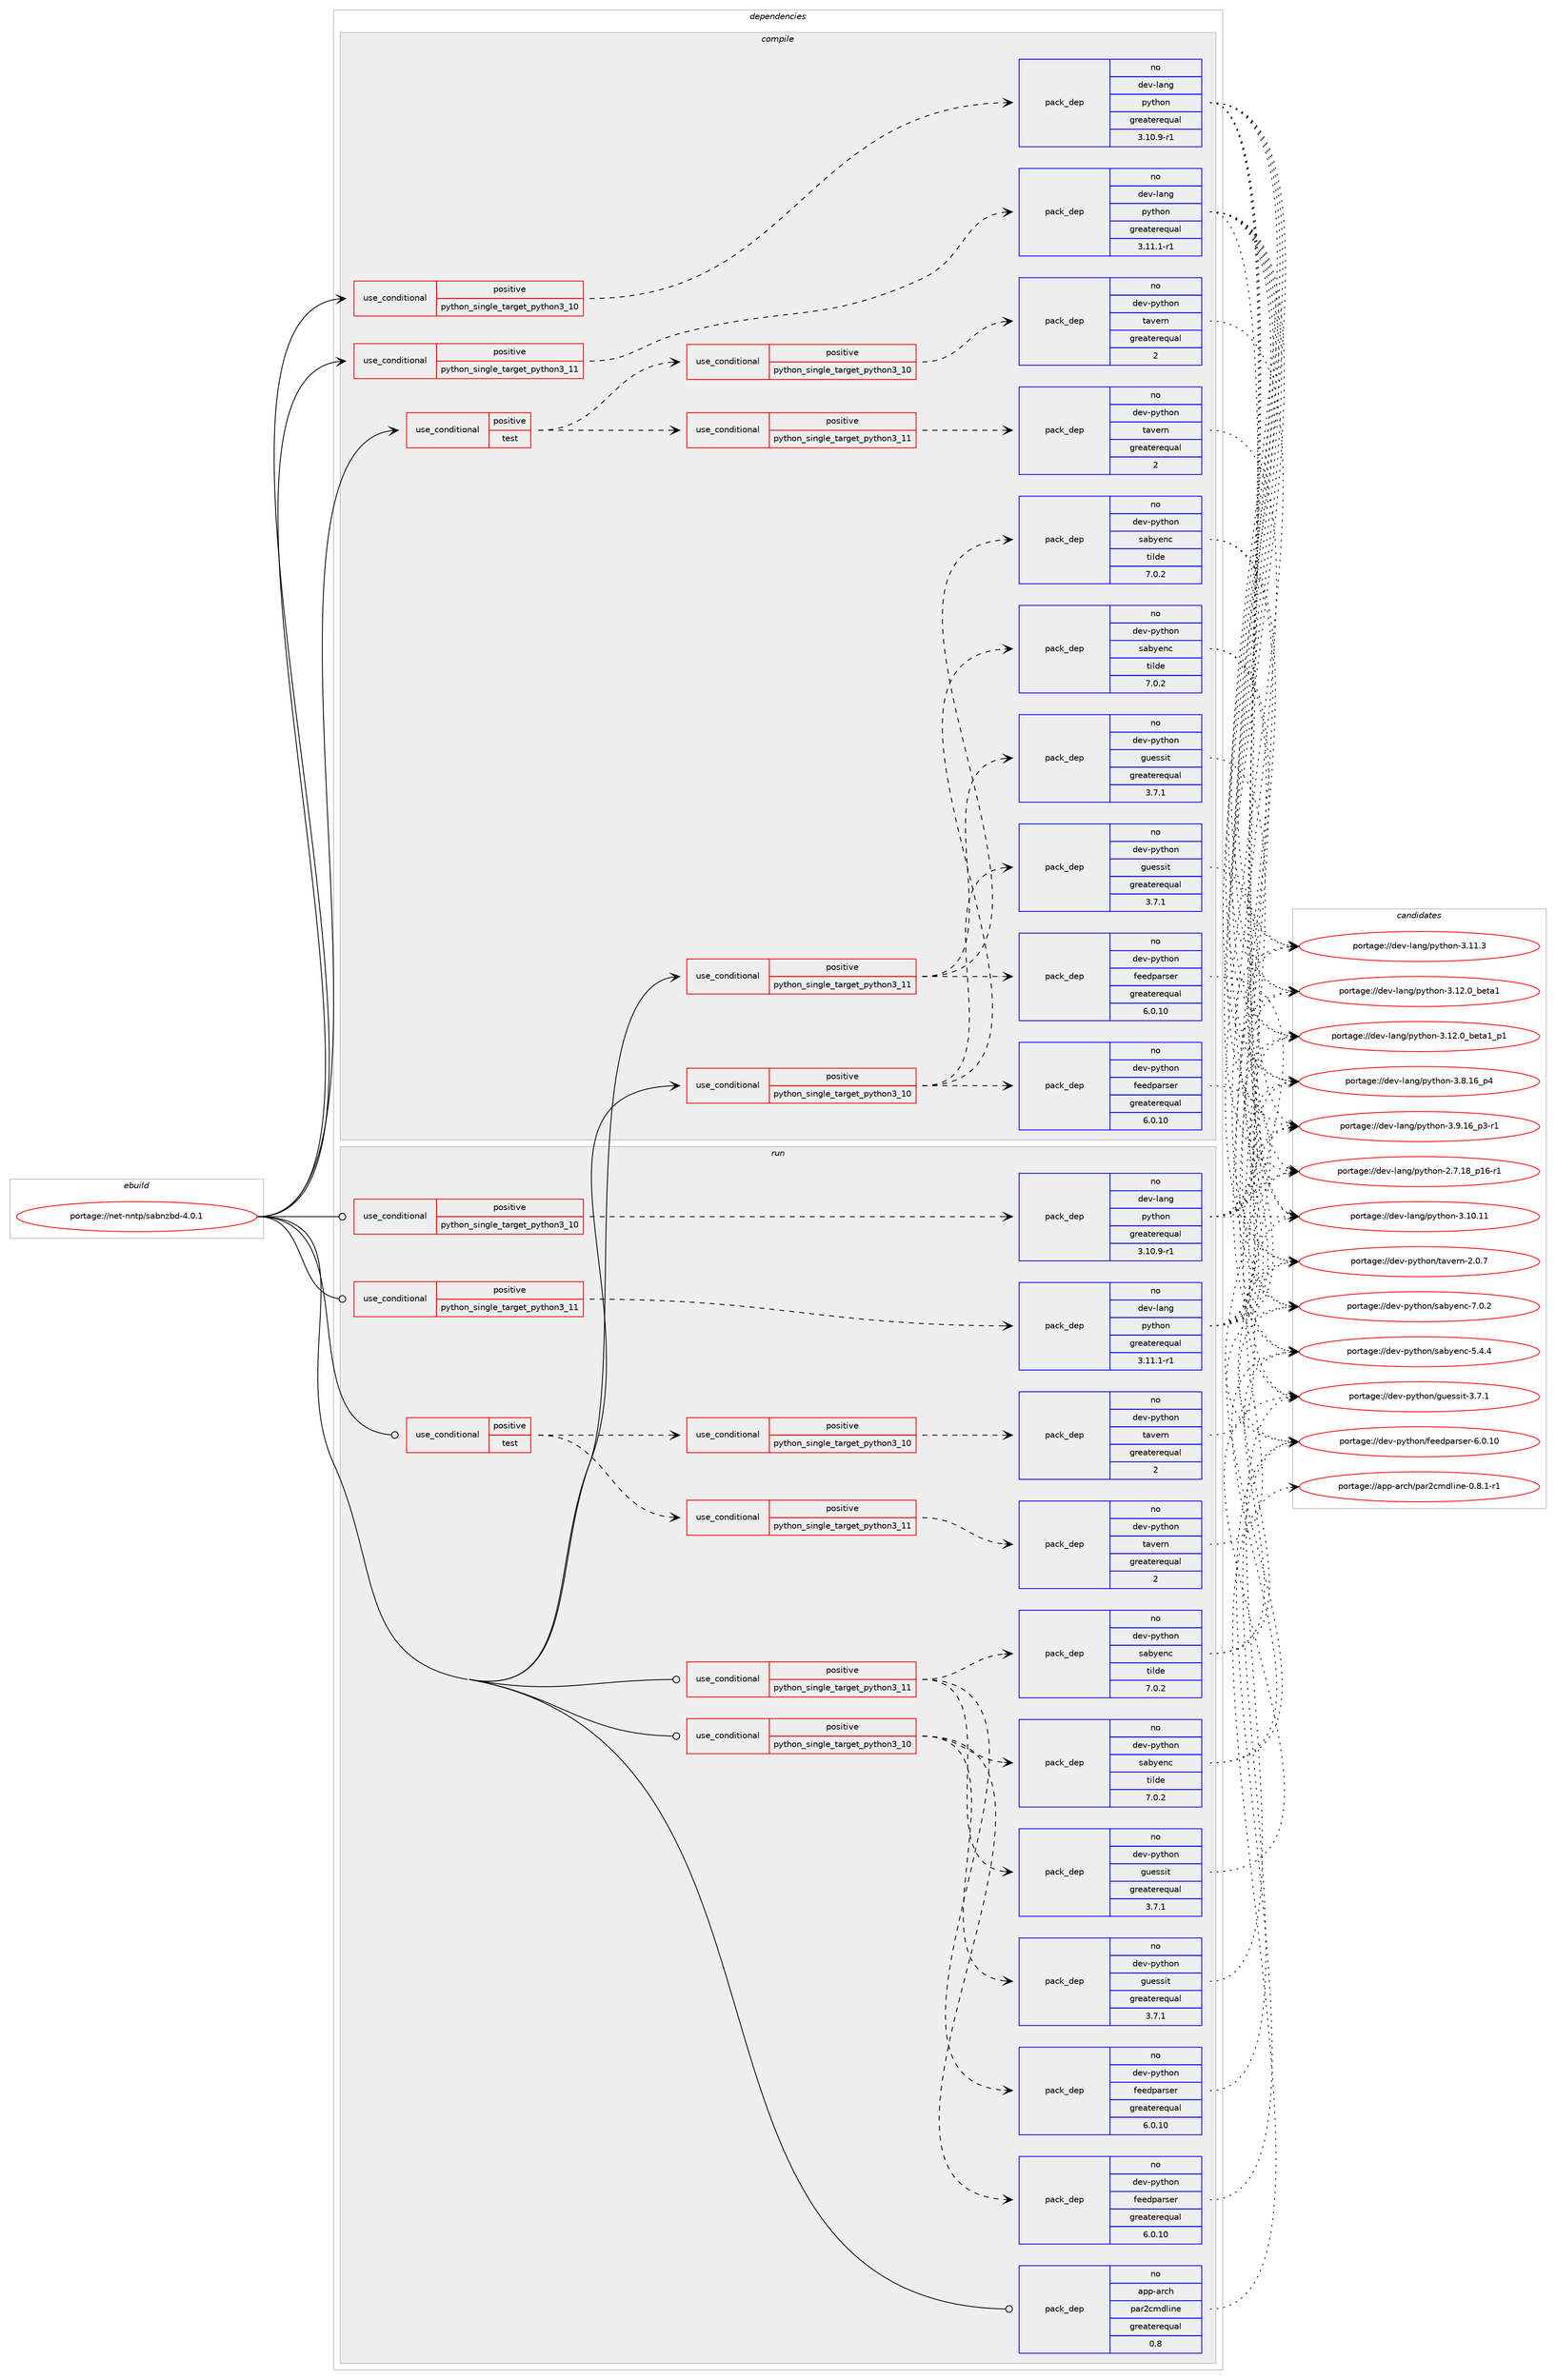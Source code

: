digraph prolog {

# *************
# Graph options
# *************

newrank=true;
concentrate=true;
compound=true;
graph [rankdir=LR,fontname=Helvetica,fontsize=10,ranksep=1.5];#, ranksep=2.5, nodesep=0.2];
edge  [arrowhead=vee];
node  [fontname=Helvetica,fontsize=10];

# **********
# The ebuild
# **********

subgraph cluster_leftcol {
color=gray;
rank=same;
label=<<i>ebuild</i>>;
id [label="portage://net-nntp/sabnzbd-4.0.1", color=red, width=4, href="../net-nntp/sabnzbd-4.0.1.svg"];
}

# ****************
# The dependencies
# ****************

subgraph cluster_midcol {
color=gray;
label=<<i>dependencies</i>>;
subgraph cluster_compile {
fillcolor="#eeeeee";
style=filled;
label=<<i>compile</i>>;
subgraph cond1719 {
dependency2319 [label=<<TABLE BORDER="0" CELLBORDER="1" CELLSPACING="0" CELLPADDING="4"><TR><TD ROWSPAN="3" CELLPADDING="10">use_conditional</TD></TR><TR><TD>positive</TD></TR><TR><TD>python_single_target_python3_10</TD></TR></TABLE>>, shape=none, color=red];
subgraph pack589 {
dependency2320 [label=<<TABLE BORDER="0" CELLBORDER="1" CELLSPACING="0" CELLPADDING="4" WIDTH="220"><TR><TD ROWSPAN="6" CELLPADDING="30">pack_dep</TD></TR><TR><TD WIDTH="110">no</TD></TR><TR><TD>dev-lang</TD></TR><TR><TD>python</TD></TR><TR><TD>greaterequal</TD></TR><TR><TD>3.10.9-r1</TD></TR></TABLE>>, shape=none, color=blue];
}
dependency2319:e -> dependency2320:w [weight=20,style="dashed",arrowhead="vee"];
}
id:e -> dependency2319:w [weight=20,style="solid",arrowhead="vee"];
subgraph cond1720 {
dependency2321 [label=<<TABLE BORDER="0" CELLBORDER="1" CELLSPACING="0" CELLPADDING="4"><TR><TD ROWSPAN="3" CELLPADDING="10">use_conditional</TD></TR><TR><TD>positive</TD></TR><TR><TD>python_single_target_python3_10</TD></TR></TABLE>>, shape=none, color=red];
# *** BEGIN UNKNOWN DEPENDENCY TYPE (TODO) ***
# dependency2321 -> package_dependency(portage://net-nntp/sabnzbd-4.0.1,install,no,dev-python,chardet,none,[,,],[],[use(enable(python_targets_python3_10),negative)])
# *** END UNKNOWN DEPENDENCY TYPE (TODO) ***

# *** BEGIN UNKNOWN DEPENDENCY TYPE (TODO) ***
# dependency2321 -> package_dependency(portage://net-nntp/sabnzbd-4.0.1,install,no,dev-python,cheetah3,none,[,,],[],[use(enable(python_targets_python3_10),negative)])
# *** END UNKNOWN DEPENDENCY TYPE (TODO) ***

# *** BEGIN UNKNOWN DEPENDENCY TYPE (TODO) ***
# dependency2321 -> package_dependency(portage://net-nntp/sabnzbd-4.0.1,install,no,dev-python,cherrypy,none,[,,],[],[use(enable(python_targets_python3_10),negative)])
# *** END UNKNOWN DEPENDENCY TYPE (TODO) ***

# *** BEGIN UNKNOWN DEPENDENCY TYPE (TODO) ***
# dependency2321 -> package_dependency(portage://net-nntp/sabnzbd-4.0.1,install,no,dev-python,configobj,none,[,,],[],[use(enable(python_targets_python3_10),negative)])
# *** END UNKNOWN DEPENDENCY TYPE (TODO) ***

# *** BEGIN UNKNOWN DEPENDENCY TYPE (TODO) ***
# dependency2321 -> package_dependency(portage://net-nntp/sabnzbd-4.0.1,install,no,dev-python,cryptography,none,[,,],[],[use(enable(python_targets_python3_10),negative)])
# *** END UNKNOWN DEPENDENCY TYPE (TODO) ***

subgraph pack590 {
dependency2322 [label=<<TABLE BORDER="0" CELLBORDER="1" CELLSPACING="0" CELLPADDING="4" WIDTH="220"><TR><TD ROWSPAN="6" CELLPADDING="30">pack_dep</TD></TR><TR><TD WIDTH="110">no</TD></TR><TR><TD>dev-python</TD></TR><TR><TD>feedparser</TD></TR><TR><TD>greaterequal</TD></TR><TR><TD>6.0.10</TD></TR></TABLE>>, shape=none, color=blue];
}
dependency2321:e -> dependency2322:w [weight=20,style="dashed",arrowhead="vee"];
subgraph pack591 {
dependency2323 [label=<<TABLE BORDER="0" CELLBORDER="1" CELLSPACING="0" CELLPADDING="4" WIDTH="220"><TR><TD ROWSPAN="6" CELLPADDING="30">pack_dep</TD></TR><TR><TD WIDTH="110">no</TD></TR><TR><TD>dev-python</TD></TR><TR><TD>guessit</TD></TR><TR><TD>greaterequal</TD></TR><TR><TD>3.7.1</TD></TR></TABLE>>, shape=none, color=blue];
}
dependency2321:e -> dependency2323:w [weight=20,style="dashed",arrowhead="vee"];
# *** BEGIN UNKNOWN DEPENDENCY TYPE (TODO) ***
# dependency2321 -> package_dependency(portage://net-nntp/sabnzbd-4.0.1,install,no,dev-python,notify2,none,[,,],[],[use(enable(python_targets_python3_10),negative)])
# *** END UNKNOWN DEPENDENCY TYPE (TODO) ***

# *** BEGIN UNKNOWN DEPENDENCY TYPE (TODO) ***
# dependency2321 -> package_dependency(portage://net-nntp/sabnzbd-4.0.1,install,no,dev-python,portend,none,[,,],[],[use(enable(python_targets_python3_10),negative)])
# *** END UNKNOWN DEPENDENCY TYPE (TODO) ***

# *** BEGIN UNKNOWN DEPENDENCY TYPE (TODO) ***
# dependency2321 -> package_dependency(portage://net-nntp/sabnzbd-4.0.1,install,no,dev-python,puremagic,none,[,,],[],[use(enable(python_targets_python3_10),negative)])
# *** END UNKNOWN DEPENDENCY TYPE (TODO) ***

subgraph pack592 {
dependency2324 [label=<<TABLE BORDER="0" CELLBORDER="1" CELLSPACING="0" CELLPADDING="4" WIDTH="220"><TR><TD ROWSPAN="6" CELLPADDING="30">pack_dep</TD></TR><TR><TD WIDTH="110">no</TD></TR><TR><TD>dev-python</TD></TR><TR><TD>sabyenc</TD></TR><TR><TD>tilde</TD></TR><TR><TD>7.0.2</TD></TR></TABLE>>, shape=none, color=blue];
}
dependency2321:e -> dependency2324:w [weight=20,style="dashed",arrowhead="vee"];
}
id:e -> dependency2321:w [weight=20,style="solid",arrowhead="vee"];
subgraph cond1721 {
dependency2325 [label=<<TABLE BORDER="0" CELLBORDER="1" CELLSPACING="0" CELLPADDING="4"><TR><TD ROWSPAN="3" CELLPADDING="10">use_conditional</TD></TR><TR><TD>positive</TD></TR><TR><TD>python_single_target_python3_11</TD></TR></TABLE>>, shape=none, color=red];
subgraph pack593 {
dependency2326 [label=<<TABLE BORDER="0" CELLBORDER="1" CELLSPACING="0" CELLPADDING="4" WIDTH="220"><TR><TD ROWSPAN="6" CELLPADDING="30">pack_dep</TD></TR><TR><TD WIDTH="110">no</TD></TR><TR><TD>dev-lang</TD></TR><TR><TD>python</TD></TR><TR><TD>greaterequal</TD></TR><TR><TD>3.11.1-r1</TD></TR></TABLE>>, shape=none, color=blue];
}
dependency2325:e -> dependency2326:w [weight=20,style="dashed",arrowhead="vee"];
}
id:e -> dependency2325:w [weight=20,style="solid",arrowhead="vee"];
subgraph cond1722 {
dependency2327 [label=<<TABLE BORDER="0" CELLBORDER="1" CELLSPACING="0" CELLPADDING="4"><TR><TD ROWSPAN="3" CELLPADDING="10">use_conditional</TD></TR><TR><TD>positive</TD></TR><TR><TD>python_single_target_python3_11</TD></TR></TABLE>>, shape=none, color=red];
# *** BEGIN UNKNOWN DEPENDENCY TYPE (TODO) ***
# dependency2327 -> package_dependency(portage://net-nntp/sabnzbd-4.0.1,install,no,dev-python,chardet,none,[,,],[],[use(enable(python_targets_python3_11),negative)])
# *** END UNKNOWN DEPENDENCY TYPE (TODO) ***

# *** BEGIN UNKNOWN DEPENDENCY TYPE (TODO) ***
# dependency2327 -> package_dependency(portage://net-nntp/sabnzbd-4.0.1,install,no,dev-python,cheetah3,none,[,,],[],[use(enable(python_targets_python3_11),negative)])
# *** END UNKNOWN DEPENDENCY TYPE (TODO) ***

# *** BEGIN UNKNOWN DEPENDENCY TYPE (TODO) ***
# dependency2327 -> package_dependency(portage://net-nntp/sabnzbd-4.0.1,install,no,dev-python,cherrypy,none,[,,],[],[use(enable(python_targets_python3_11),negative)])
# *** END UNKNOWN DEPENDENCY TYPE (TODO) ***

# *** BEGIN UNKNOWN DEPENDENCY TYPE (TODO) ***
# dependency2327 -> package_dependency(portage://net-nntp/sabnzbd-4.0.1,install,no,dev-python,configobj,none,[,,],[],[use(enable(python_targets_python3_11),negative)])
# *** END UNKNOWN DEPENDENCY TYPE (TODO) ***

# *** BEGIN UNKNOWN DEPENDENCY TYPE (TODO) ***
# dependency2327 -> package_dependency(portage://net-nntp/sabnzbd-4.0.1,install,no,dev-python,cryptography,none,[,,],[],[use(enable(python_targets_python3_11),negative)])
# *** END UNKNOWN DEPENDENCY TYPE (TODO) ***

subgraph pack594 {
dependency2328 [label=<<TABLE BORDER="0" CELLBORDER="1" CELLSPACING="0" CELLPADDING="4" WIDTH="220"><TR><TD ROWSPAN="6" CELLPADDING="30">pack_dep</TD></TR><TR><TD WIDTH="110">no</TD></TR><TR><TD>dev-python</TD></TR><TR><TD>feedparser</TD></TR><TR><TD>greaterequal</TD></TR><TR><TD>6.0.10</TD></TR></TABLE>>, shape=none, color=blue];
}
dependency2327:e -> dependency2328:w [weight=20,style="dashed",arrowhead="vee"];
subgraph pack595 {
dependency2329 [label=<<TABLE BORDER="0" CELLBORDER="1" CELLSPACING="0" CELLPADDING="4" WIDTH="220"><TR><TD ROWSPAN="6" CELLPADDING="30">pack_dep</TD></TR><TR><TD WIDTH="110">no</TD></TR><TR><TD>dev-python</TD></TR><TR><TD>guessit</TD></TR><TR><TD>greaterequal</TD></TR><TR><TD>3.7.1</TD></TR></TABLE>>, shape=none, color=blue];
}
dependency2327:e -> dependency2329:w [weight=20,style="dashed",arrowhead="vee"];
# *** BEGIN UNKNOWN DEPENDENCY TYPE (TODO) ***
# dependency2327 -> package_dependency(portage://net-nntp/sabnzbd-4.0.1,install,no,dev-python,notify2,none,[,,],[],[use(enable(python_targets_python3_11),negative)])
# *** END UNKNOWN DEPENDENCY TYPE (TODO) ***

# *** BEGIN UNKNOWN DEPENDENCY TYPE (TODO) ***
# dependency2327 -> package_dependency(portage://net-nntp/sabnzbd-4.0.1,install,no,dev-python,portend,none,[,,],[],[use(enable(python_targets_python3_11),negative)])
# *** END UNKNOWN DEPENDENCY TYPE (TODO) ***

# *** BEGIN UNKNOWN DEPENDENCY TYPE (TODO) ***
# dependency2327 -> package_dependency(portage://net-nntp/sabnzbd-4.0.1,install,no,dev-python,puremagic,none,[,,],[],[use(enable(python_targets_python3_11),negative)])
# *** END UNKNOWN DEPENDENCY TYPE (TODO) ***

subgraph pack596 {
dependency2330 [label=<<TABLE BORDER="0" CELLBORDER="1" CELLSPACING="0" CELLPADDING="4" WIDTH="220"><TR><TD ROWSPAN="6" CELLPADDING="30">pack_dep</TD></TR><TR><TD WIDTH="110">no</TD></TR><TR><TD>dev-python</TD></TR><TR><TD>sabyenc</TD></TR><TR><TD>tilde</TD></TR><TR><TD>7.0.2</TD></TR></TABLE>>, shape=none, color=blue];
}
dependency2327:e -> dependency2330:w [weight=20,style="dashed",arrowhead="vee"];
}
id:e -> dependency2327:w [weight=20,style="solid",arrowhead="vee"];
subgraph cond1723 {
dependency2331 [label=<<TABLE BORDER="0" CELLBORDER="1" CELLSPACING="0" CELLPADDING="4"><TR><TD ROWSPAN="3" CELLPADDING="10">use_conditional</TD></TR><TR><TD>positive</TD></TR><TR><TD>test</TD></TR></TABLE>>, shape=none, color=red];
subgraph cond1724 {
dependency2332 [label=<<TABLE BORDER="0" CELLBORDER="1" CELLSPACING="0" CELLPADDING="4"><TR><TD ROWSPAN="3" CELLPADDING="10">use_conditional</TD></TR><TR><TD>positive</TD></TR><TR><TD>python_single_target_python3_10</TD></TR></TABLE>>, shape=none, color=red];
# *** BEGIN UNKNOWN DEPENDENCY TYPE (TODO) ***
# dependency2332 -> package_dependency(portage://net-nntp/sabnzbd-4.0.1,install,no,dev-python,tavalidate,none,[,,],[],[use(enable(python_targets_python3_10),negative)])
# *** END UNKNOWN DEPENDENCY TYPE (TODO) ***

subgraph pack597 {
dependency2333 [label=<<TABLE BORDER="0" CELLBORDER="1" CELLSPACING="0" CELLPADDING="4" WIDTH="220"><TR><TD ROWSPAN="6" CELLPADDING="30">pack_dep</TD></TR><TR><TD WIDTH="110">no</TD></TR><TR><TD>dev-python</TD></TR><TR><TD>tavern</TD></TR><TR><TD>greaterequal</TD></TR><TR><TD>2</TD></TR></TABLE>>, shape=none, color=blue];
}
dependency2332:e -> dependency2333:w [weight=20,style="dashed",arrowhead="vee"];
}
dependency2331:e -> dependency2332:w [weight=20,style="dashed",arrowhead="vee"];
subgraph cond1725 {
dependency2334 [label=<<TABLE BORDER="0" CELLBORDER="1" CELLSPACING="0" CELLPADDING="4"><TR><TD ROWSPAN="3" CELLPADDING="10">use_conditional</TD></TR><TR><TD>positive</TD></TR><TR><TD>python_single_target_python3_11</TD></TR></TABLE>>, shape=none, color=red];
# *** BEGIN UNKNOWN DEPENDENCY TYPE (TODO) ***
# dependency2334 -> package_dependency(portage://net-nntp/sabnzbd-4.0.1,install,no,dev-python,tavalidate,none,[,,],[],[use(enable(python_targets_python3_11),negative)])
# *** END UNKNOWN DEPENDENCY TYPE (TODO) ***

subgraph pack598 {
dependency2335 [label=<<TABLE BORDER="0" CELLBORDER="1" CELLSPACING="0" CELLPADDING="4" WIDTH="220"><TR><TD ROWSPAN="6" CELLPADDING="30">pack_dep</TD></TR><TR><TD WIDTH="110">no</TD></TR><TR><TD>dev-python</TD></TR><TR><TD>tavern</TD></TR><TR><TD>greaterequal</TD></TR><TR><TD>2</TD></TR></TABLE>>, shape=none, color=blue];
}
dependency2334:e -> dependency2335:w [weight=20,style="dashed",arrowhead="vee"];
}
dependency2331:e -> dependency2334:w [weight=20,style="dashed",arrowhead="vee"];
}
id:e -> dependency2331:w [weight=20,style="solid",arrowhead="vee"];
# *** BEGIN UNKNOWN DEPENDENCY TYPE (TODO) ***
# id -> package_dependency(portage://net-nntp/sabnzbd-4.0.1,install,no,acct-group,sabnzbd,none,[,,],[],[])
# *** END UNKNOWN DEPENDENCY TYPE (TODO) ***

# *** BEGIN UNKNOWN DEPENDENCY TYPE (TODO) ***
# id -> package_dependency(portage://net-nntp/sabnzbd-4.0.1,install,no,acct-user,sabnzbd,none,[,,],[],[])
# *** END UNKNOWN DEPENDENCY TYPE (TODO) ***

}
subgraph cluster_compileandrun {
fillcolor="#eeeeee";
style=filled;
label=<<i>compile and run</i>>;
}
subgraph cluster_run {
fillcolor="#eeeeee";
style=filled;
label=<<i>run</i>>;
subgraph cond1726 {
dependency2336 [label=<<TABLE BORDER="0" CELLBORDER="1" CELLSPACING="0" CELLPADDING="4"><TR><TD ROWSPAN="3" CELLPADDING="10">use_conditional</TD></TR><TR><TD>positive</TD></TR><TR><TD>python_single_target_python3_10</TD></TR></TABLE>>, shape=none, color=red];
subgraph pack599 {
dependency2337 [label=<<TABLE BORDER="0" CELLBORDER="1" CELLSPACING="0" CELLPADDING="4" WIDTH="220"><TR><TD ROWSPAN="6" CELLPADDING="30">pack_dep</TD></TR><TR><TD WIDTH="110">no</TD></TR><TR><TD>dev-lang</TD></TR><TR><TD>python</TD></TR><TR><TD>greaterequal</TD></TR><TR><TD>3.10.9-r1</TD></TR></TABLE>>, shape=none, color=blue];
}
dependency2336:e -> dependency2337:w [weight=20,style="dashed",arrowhead="vee"];
}
id:e -> dependency2336:w [weight=20,style="solid",arrowhead="odot"];
subgraph cond1727 {
dependency2338 [label=<<TABLE BORDER="0" CELLBORDER="1" CELLSPACING="0" CELLPADDING="4"><TR><TD ROWSPAN="3" CELLPADDING="10">use_conditional</TD></TR><TR><TD>positive</TD></TR><TR><TD>python_single_target_python3_10</TD></TR></TABLE>>, shape=none, color=red];
# *** BEGIN UNKNOWN DEPENDENCY TYPE (TODO) ***
# dependency2338 -> package_dependency(portage://net-nntp/sabnzbd-4.0.1,run,no,dev-python,chardet,none,[,,],[],[use(enable(python_targets_python3_10),negative)])
# *** END UNKNOWN DEPENDENCY TYPE (TODO) ***

# *** BEGIN UNKNOWN DEPENDENCY TYPE (TODO) ***
# dependency2338 -> package_dependency(portage://net-nntp/sabnzbd-4.0.1,run,no,dev-python,cheetah3,none,[,,],[],[use(enable(python_targets_python3_10),negative)])
# *** END UNKNOWN DEPENDENCY TYPE (TODO) ***

# *** BEGIN UNKNOWN DEPENDENCY TYPE (TODO) ***
# dependency2338 -> package_dependency(portage://net-nntp/sabnzbd-4.0.1,run,no,dev-python,cherrypy,none,[,,],[],[use(enable(python_targets_python3_10),negative)])
# *** END UNKNOWN DEPENDENCY TYPE (TODO) ***

# *** BEGIN UNKNOWN DEPENDENCY TYPE (TODO) ***
# dependency2338 -> package_dependency(portage://net-nntp/sabnzbd-4.0.1,run,no,dev-python,configobj,none,[,,],[],[use(enable(python_targets_python3_10),negative)])
# *** END UNKNOWN DEPENDENCY TYPE (TODO) ***

# *** BEGIN UNKNOWN DEPENDENCY TYPE (TODO) ***
# dependency2338 -> package_dependency(portage://net-nntp/sabnzbd-4.0.1,run,no,dev-python,cryptography,none,[,,],[],[use(enable(python_targets_python3_10),negative)])
# *** END UNKNOWN DEPENDENCY TYPE (TODO) ***

subgraph pack600 {
dependency2339 [label=<<TABLE BORDER="0" CELLBORDER="1" CELLSPACING="0" CELLPADDING="4" WIDTH="220"><TR><TD ROWSPAN="6" CELLPADDING="30">pack_dep</TD></TR><TR><TD WIDTH="110">no</TD></TR><TR><TD>dev-python</TD></TR><TR><TD>feedparser</TD></TR><TR><TD>greaterequal</TD></TR><TR><TD>6.0.10</TD></TR></TABLE>>, shape=none, color=blue];
}
dependency2338:e -> dependency2339:w [weight=20,style="dashed",arrowhead="vee"];
subgraph pack601 {
dependency2340 [label=<<TABLE BORDER="0" CELLBORDER="1" CELLSPACING="0" CELLPADDING="4" WIDTH="220"><TR><TD ROWSPAN="6" CELLPADDING="30">pack_dep</TD></TR><TR><TD WIDTH="110">no</TD></TR><TR><TD>dev-python</TD></TR><TR><TD>guessit</TD></TR><TR><TD>greaterequal</TD></TR><TR><TD>3.7.1</TD></TR></TABLE>>, shape=none, color=blue];
}
dependency2338:e -> dependency2340:w [weight=20,style="dashed",arrowhead="vee"];
# *** BEGIN UNKNOWN DEPENDENCY TYPE (TODO) ***
# dependency2338 -> package_dependency(portage://net-nntp/sabnzbd-4.0.1,run,no,dev-python,notify2,none,[,,],[],[use(enable(python_targets_python3_10),negative)])
# *** END UNKNOWN DEPENDENCY TYPE (TODO) ***

# *** BEGIN UNKNOWN DEPENDENCY TYPE (TODO) ***
# dependency2338 -> package_dependency(portage://net-nntp/sabnzbd-4.0.1,run,no,dev-python,portend,none,[,,],[],[use(enable(python_targets_python3_10),negative)])
# *** END UNKNOWN DEPENDENCY TYPE (TODO) ***

# *** BEGIN UNKNOWN DEPENDENCY TYPE (TODO) ***
# dependency2338 -> package_dependency(portage://net-nntp/sabnzbd-4.0.1,run,no,dev-python,puremagic,none,[,,],[],[use(enable(python_targets_python3_10),negative)])
# *** END UNKNOWN DEPENDENCY TYPE (TODO) ***

subgraph pack602 {
dependency2341 [label=<<TABLE BORDER="0" CELLBORDER="1" CELLSPACING="0" CELLPADDING="4" WIDTH="220"><TR><TD ROWSPAN="6" CELLPADDING="30">pack_dep</TD></TR><TR><TD WIDTH="110">no</TD></TR><TR><TD>dev-python</TD></TR><TR><TD>sabyenc</TD></TR><TR><TD>tilde</TD></TR><TR><TD>7.0.2</TD></TR></TABLE>>, shape=none, color=blue];
}
dependency2338:e -> dependency2341:w [weight=20,style="dashed",arrowhead="vee"];
}
id:e -> dependency2338:w [weight=20,style="solid",arrowhead="odot"];
subgraph cond1728 {
dependency2342 [label=<<TABLE BORDER="0" CELLBORDER="1" CELLSPACING="0" CELLPADDING="4"><TR><TD ROWSPAN="3" CELLPADDING="10">use_conditional</TD></TR><TR><TD>positive</TD></TR><TR><TD>python_single_target_python3_11</TD></TR></TABLE>>, shape=none, color=red];
subgraph pack603 {
dependency2343 [label=<<TABLE BORDER="0" CELLBORDER="1" CELLSPACING="0" CELLPADDING="4" WIDTH="220"><TR><TD ROWSPAN="6" CELLPADDING="30">pack_dep</TD></TR><TR><TD WIDTH="110">no</TD></TR><TR><TD>dev-lang</TD></TR><TR><TD>python</TD></TR><TR><TD>greaterequal</TD></TR><TR><TD>3.11.1-r1</TD></TR></TABLE>>, shape=none, color=blue];
}
dependency2342:e -> dependency2343:w [weight=20,style="dashed",arrowhead="vee"];
}
id:e -> dependency2342:w [weight=20,style="solid",arrowhead="odot"];
subgraph cond1729 {
dependency2344 [label=<<TABLE BORDER="0" CELLBORDER="1" CELLSPACING="0" CELLPADDING="4"><TR><TD ROWSPAN="3" CELLPADDING="10">use_conditional</TD></TR><TR><TD>positive</TD></TR><TR><TD>python_single_target_python3_11</TD></TR></TABLE>>, shape=none, color=red];
# *** BEGIN UNKNOWN DEPENDENCY TYPE (TODO) ***
# dependency2344 -> package_dependency(portage://net-nntp/sabnzbd-4.0.1,run,no,dev-python,chardet,none,[,,],[],[use(enable(python_targets_python3_11),negative)])
# *** END UNKNOWN DEPENDENCY TYPE (TODO) ***

# *** BEGIN UNKNOWN DEPENDENCY TYPE (TODO) ***
# dependency2344 -> package_dependency(portage://net-nntp/sabnzbd-4.0.1,run,no,dev-python,cheetah3,none,[,,],[],[use(enable(python_targets_python3_11),negative)])
# *** END UNKNOWN DEPENDENCY TYPE (TODO) ***

# *** BEGIN UNKNOWN DEPENDENCY TYPE (TODO) ***
# dependency2344 -> package_dependency(portage://net-nntp/sabnzbd-4.0.1,run,no,dev-python,cherrypy,none,[,,],[],[use(enable(python_targets_python3_11),negative)])
# *** END UNKNOWN DEPENDENCY TYPE (TODO) ***

# *** BEGIN UNKNOWN DEPENDENCY TYPE (TODO) ***
# dependency2344 -> package_dependency(portage://net-nntp/sabnzbd-4.0.1,run,no,dev-python,configobj,none,[,,],[],[use(enable(python_targets_python3_11),negative)])
# *** END UNKNOWN DEPENDENCY TYPE (TODO) ***

# *** BEGIN UNKNOWN DEPENDENCY TYPE (TODO) ***
# dependency2344 -> package_dependency(portage://net-nntp/sabnzbd-4.0.1,run,no,dev-python,cryptography,none,[,,],[],[use(enable(python_targets_python3_11),negative)])
# *** END UNKNOWN DEPENDENCY TYPE (TODO) ***

subgraph pack604 {
dependency2345 [label=<<TABLE BORDER="0" CELLBORDER="1" CELLSPACING="0" CELLPADDING="4" WIDTH="220"><TR><TD ROWSPAN="6" CELLPADDING="30">pack_dep</TD></TR><TR><TD WIDTH="110">no</TD></TR><TR><TD>dev-python</TD></TR><TR><TD>feedparser</TD></TR><TR><TD>greaterequal</TD></TR><TR><TD>6.0.10</TD></TR></TABLE>>, shape=none, color=blue];
}
dependency2344:e -> dependency2345:w [weight=20,style="dashed",arrowhead="vee"];
subgraph pack605 {
dependency2346 [label=<<TABLE BORDER="0" CELLBORDER="1" CELLSPACING="0" CELLPADDING="4" WIDTH="220"><TR><TD ROWSPAN="6" CELLPADDING="30">pack_dep</TD></TR><TR><TD WIDTH="110">no</TD></TR><TR><TD>dev-python</TD></TR><TR><TD>guessit</TD></TR><TR><TD>greaterequal</TD></TR><TR><TD>3.7.1</TD></TR></TABLE>>, shape=none, color=blue];
}
dependency2344:e -> dependency2346:w [weight=20,style="dashed",arrowhead="vee"];
# *** BEGIN UNKNOWN DEPENDENCY TYPE (TODO) ***
# dependency2344 -> package_dependency(portage://net-nntp/sabnzbd-4.0.1,run,no,dev-python,notify2,none,[,,],[],[use(enable(python_targets_python3_11),negative)])
# *** END UNKNOWN DEPENDENCY TYPE (TODO) ***

# *** BEGIN UNKNOWN DEPENDENCY TYPE (TODO) ***
# dependency2344 -> package_dependency(portage://net-nntp/sabnzbd-4.0.1,run,no,dev-python,portend,none,[,,],[],[use(enable(python_targets_python3_11),negative)])
# *** END UNKNOWN DEPENDENCY TYPE (TODO) ***

# *** BEGIN UNKNOWN DEPENDENCY TYPE (TODO) ***
# dependency2344 -> package_dependency(portage://net-nntp/sabnzbd-4.0.1,run,no,dev-python,puremagic,none,[,,],[],[use(enable(python_targets_python3_11),negative)])
# *** END UNKNOWN DEPENDENCY TYPE (TODO) ***

subgraph pack606 {
dependency2347 [label=<<TABLE BORDER="0" CELLBORDER="1" CELLSPACING="0" CELLPADDING="4" WIDTH="220"><TR><TD ROWSPAN="6" CELLPADDING="30">pack_dep</TD></TR><TR><TD WIDTH="110">no</TD></TR><TR><TD>dev-python</TD></TR><TR><TD>sabyenc</TD></TR><TR><TD>tilde</TD></TR><TR><TD>7.0.2</TD></TR></TABLE>>, shape=none, color=blue];
}
dependency2344:e -> dependency2347:w [weight=20,style="dashed",arrowhead="vee"];
}
id:e -> dependency2344:w [weight=20,style="solid",arrowhead="odot"];
subgraph cond1730 {
dependency2348 [label=<<TABLE BORDER="0" CELLBORDER="1" CELLSPACING="0" CELLPADDING="4"><TR><TD ROWSPAN="3" CELLPADDING="10">use_conditional</TD></TR><TR><TD>positive</TD></TR><TR><TD>test</TD></TR></TABLE>>, shape=none, color=red];
subgraph cond1731 {
dependency2349 [label=<<TABLE BORDER="0" CELLBORDER="1" CELLSPACING="0" CELLPADDING="4"><TR><TD ROWSPAN="3" CELLPADDING="10">use_conditional</TD></TR><TR><TD>positive</TD></TR><TR><TD>python_single_target_python3_10</TD></TR></TABLE>>, shape=none, color=red];
# *** BEGIN UNKNOWN DEPENDENCY TYPE (TODO) ***
# dependency2349 -> package_dependency(portage://net-nntp/sabnzbd-4.0.1,run,no,dev-python,tavalidate,none,[,,],[],[use(enable(python_targets_python3_10),negative)])
# *** END UNKNOWN DEPENDENCY TYPE (TODO) ***

subgraph pack607 {
dependency2350 [label=<<TABLE BORDER="0" CELLBORDER="1" CELLSPACING="0" CELLPADDING="4" WIDTH="220"><TR><TD ROWSPAN="6" CELLPADDING="30">pack_dep</TD></TR><TR><TD WIDTH="110">no</TD></TR><TR><TD>dev-python</TD></TR><TR><TD>tavern</TD></TR><TR><TD>greaterequal</TD></TR><TR><TD>2</TD></TR></TABLE>>, shape=none, color=blue];
}
dependency2349:e -> dependency2350:w [weight=20,style="dashed",arrowhead="vee"];
}
dependency2348:e -> dependency2349:w [weight=20,style="dashed",arrowhead="vee"];
subgraph cond1732 {
dependency2351 [label=<<TABLE BORDER="0" CELLBORDER="1" CELLSPACING="0" CELLPADDING="4"><TR><TD ROWSPAN="3" CELLPADDING="10">use_conditional</TD></TR><TR><TD>positive</TD></TR><TR><TD>python_single_target_python3_11</TD></TR></TABLE>>, shape=none, color=red];
# *** BEGIN UNKNOWN DEPENDENCY TYPE (TODO) ***
# dependency2351 -> package_dependency(portage://net-nntp/sabnzbd-4.0.1,run,no,dev-python,tavalidate,none,[,,],[],[use(enable(python_targets_python3_11),negative)])
# *** END UNKNOWN DEPENDENCY TYPE (TODO) ***

subgraph pack608 {
dependency2352 [label=<<TABLE BORDER="0" CELLBORDER="1" CELLSPACING="0" CELLPADDING="4" WIDTH="220"><TR><TD ROWSPAN="6" CELLPADDING="30">pack_dep</TD></TR><TR><TD WIDTH="110">no</TD></TR><TR><TD>dev-python</TD></TR><TR><TD>tavern</TD></TR><TR><TD>greaterequal</TD></TR><TR><TD>2</TD></TR></TABLE>>, shape=none, color=blue];
}
dependency2351:e -> dependency2352:w [weight=20,style="dashed",arrowhead="vee"];
}
dependency2348:e -> dependency2351:w [weight=20,style="dashed",arrowhead="vee"];
}
id:e -> dependency2348:w [weight=20,style="solid",arrowhead="odot"];
# *** BEGIN UNKNOWN DEPENDENCY TYPE (TODO) ***
# id -> package_dependency(portage://net-nntp/sabnzbd-4.0.1,run,no,acct-group,sabnzbd,none,[,,],[],[])
# *** END UNKNOWN DEPENDENCY TYPE (TODO) ***

# *** BEGIN UNKNOWN DEPENDENCY TYPE (TODO) ***
# id -> package_dependency(portage://net-nntp/sabnzbd-4.0.1,run,no,acct-user,sabnzbd,none,[,,],[],[])
# *** END UNKNOWN DEPENDENCY TYPE (TODO) ***

subgraph pack609 {
dependency2353 [label=<<TABLE BORDER="0" CELLBORDER="1" CELLSPACING="0" CELLPADDING="4" WIDTH="220"><TR><TD ROWSPAN="6" CELLPADDING="30">pack_dep</TD></TR><TR><TD WIDTH="110">no</TD></TR><TR><TD>app-arch</TD></TR><TR><TD>par2cmdline</TD></TR><TR><TD>greaterequal</TD></TR><TR><TD>0.8</TD></TR></TABLE>>, shape=none, color=blue];
}
id:e -> dependency2353:w [weight=20,style="solid",arrowhead="odot"];
# *** BEGIN UNKNOWN DEPENDENCY TYPE (TODO) ***
# id -> package_dependency(portage://net-nntp/sabnzbd-4.0.1,run,no,net-misc,wget,none,[,,],[],[])
# *** END UNKNOWN DEPENDENCY TYPE (TODO) ***

}
}

# **************
# The candidates
# **************

subgraph cluster_choices {
rank=same;
color=gray;
label=<<i>candidates</i>>;

subgraph choice589 {
color=black;
nodesep=1;
choice100101118451089711010347112121116104111110455046554649569511249544511449 [label="portage://dev-lang/python-2.7.18_p16-r1", color=red, width=4,href="../dev-lang/python-2.7.18_p16-r1.svg"];
choice1001011184510897110103471121211161041111104551464948464949 [label="portage://dev-lang/python-3.10.11", color=red, width=4,href="../dev-lang/python-3.10.11.svg"];
choice10010111845108971101034711212111610411111045514649494651 [label="portage://dev-lang/python-3.11.3", color=red, width=4,href="../dev-lang/python-3.11.3.svg"];
choice1001011184510897110103471121211161041111104551464950464895981011169749 [label="portage://dev-lang/python-3.12.0_beta1", color=red, width=4,href="../dev-lang/python-3.12.0_beta1.svg"];
choice10010111845108971101034711212111610411111045514649504648959810111697499511249 [label="portage://dev-lang/python-3.12.0_beta1_p1", color=red, width=4,href="../dev-lang/python-3.12.0_beta1_p1.svg"];
choice100101118451089711010347112121116104111110455146564649549511252 [label="portage://dev-lang/python-3.8.16_p4", color=red, width=4,href="../dev-lang/python-3.8.16_p4.svg"];
choice1001011184510897110103471121211161041111104551465746495495112514511449 [label="portage://dev-lang/python-3.9.16_p3-r1", color=red, width=4,href="../dev-lang/python-3.9.16_p3-r1.svg"];
dependency2320:e -> choice100101118451089711010347112121116104111110455046554649569511249544511449:w [style=dotted,weight="100"];
dependency2320:e -> choice1001011184510897110103471121211161041111104551464948464949:w [style=dotted,weight="100"];
dependency2320:e -> choice10010111845108971101034711212111610411111045514649494651:w [style=dotted,weight="100"];
dependency2320:e -> choice1001011184510897110103471121211161041111104551464950464895981011169749:w [style=dotted,weight="100"];
dependency2320:e -> choice10010111845108971101034711212111610411111045514649504648959810111697499511249:w [style=dotted,weight="100"];
dependency2320:e -> choice100101118451089711010347112121116104111110455146564649549511252:w [style=dotted,weight="100"];
dependency2320:e -> choice1001011184510897110103471121211161041111104551465746495495112514511449:w [style=dotted,weight="100"];
}
subgraph choice590 {
color=black;
nodesep=1;
choice10010111845112121116104111110471021011011001129711411510111445544648464948 [label="portage://dev-python/feedparser-6.0.10", color=red, width=4,href="../dev-python/feedparser-6.0.10.svg"];
dependency2322:e -> choice10010111845112121116104111110471021011011001129711411510111445544648464948:w [style=dotted,weight="100"];
}
subgraph choice591 {
color=black;
nodesep=1;
choice1001011184511212111610411111047103117101115115105116455146554649 [label="portage://dev-python/guessit-3.7.1", color=red, width=4,href="../dev-python/guessit-3.7.1.svg"];
dependency2323:e -> choice1001011184511212111610411111047103117101115115105116455146554649:w [style=dotted,weight="100"];
}
subgraph choice592 {
color=black;
nodesep=1;
choice1001011184511212111610411111047115979812110111099455346524652 [label="portage://dev-python/sabyenc-5.4.4", color=red, width=4,href="../dev-python/sabyenc-5.4.4.svg"];
choice1001011184511212111610411111047115979812110111099455546484650 [label="portage://dev-python/sabyenc-7.0.2", color=red, width=4,href="../dev-python/sabyenc-7.0.2.svg"];
dependency2324:e -> choice1001011184511212111610411111047115979812110111099455346524652:w [style=dotted,weight="100"];
dependency2324:e -> choice1001011184511212111610411111047115979812110111099455546484650:w [style=dotted,weight="100"];
}
subgraph choice593 {
color=black;
nodesep=1;
choice100101118451089711010347112121116104111110455046554649569511249544511449 [label="portage://dev-lang/python-2.7.18_p16-r1", color=red, width=4,href="../dev-lang/python-2.7.18_p16-r1.svg"];
choice1001011184510897110103471121211161041111104551464948464949 [label="portage://dev-lang/python-3.10.11", color=red, width=4,href="../dev-lang/python-3.10.11.svg"];
choice10010111845108971101034711212111610411111045514649494651 [label="portage://dev-lang/python-3.11.3", color=red, width=4,href="../dev-lang/python-3.11.3.svg"];
choice1001011184510897110103471121211161041111104551464950464895981011169749 [label="portage://dev-lang/python-3.12.0_beta1", color=red, width=4,href="../dev-lang/python-3.12.0_beta1.svg"];
choice10010111845108971101034711212111610411111045514649504648959810111697499511249 [label="portage://dev-lang/python-3.12.0_beta1_p1", color=red, width=4,href="../dev-lang/python-3.12.0_beta1_p1.svg"];
choice100101118451089711010347112121116104111110455146564649549511252 [label="portage://dev-lang/python-3.8.16_p4", color=red, width=4,href="../dev-lang/python-3.8.16_p4.svg"];
choice1001011184510897110103471121211161041111104551465746495495112514511449 [label="portage://dev-lang/python-3.9.16_p3-r1", color=red, width=4,href="../dev-lang/python-3.9.16_p3-r1.svg"];
dependency2326:e -> choice100101118451089711010347112121116104111110455046554649569511249544511449:w [style=dotted,weight="100"];
dependency2326:e -> choice1001011184510897110103471121211161041111104551464948464949:w [style=dotted,weight="100"];
dependency2326:e -> choice10010111845108971101034711212111610411111045514649494651:w [style=dotted,weight="100"];
dependency2326:e -> choice1001011184510897110103471121211161041111104551464950464895981011169749:w [style=dotted,weight="100"];
dependency2326:e -> choice10010111845108971101034711212111610411111045514649504648959810111697499511249:w [style=dotted,weight="100"];
dependency2326:e -> choice100101118451089711010347112121116104111110455146564649549511252:w [style=dotted,weight="100"];
dependency2326:e -> choice1001011184510897110103471121211161041111104551465746495495112514511449:w [style=dotted,weight="100"];
}
subgraph choice594 {
color=black;
nodesep=1;
choice10010111845112121116104111110471021011011001129711411510111445544648464948 [label="portage://dev-python/feedparser-6.0.10", color=red, width=4,href="../dev-python/feedparser-6.0.10.svg"];
dependency2328:e -> choice10010111845112121116104111110471021011011001129711411510111445544648464948:w [style=dotted,weight="100"];
}
subgraph choice595 {
color=black;
nodesep=1;
choice1001011184511212111610411111047103117101115115105116455146554649 [label="portage://dev-python/guessit-3.7.1", color=red, width=4,href="../dev-python/guessit-3.7.1.svg"];
dependency2329:e -> choice1001011184511212111610411111047103117101115115105116455146554649:w [style=dotted,weight="100"];
}
subgraph choice596 {
color=black;
nodesep=1;
choice1001011184511212111610411111047115979812110111099455346524652 [label="portage://dev-python/sabyenc-5.4.4", color=red, width=4,href="../dev-python/sabyenc-5.4.4.svg"];
choice1001011184511212111610411111047115979812110111099455546484650 [label="portage://dev-python/sabyenc-7.0.2", color=red, width=4,href="../dev-python/sabyenc-7.0.2.svg"];
dependency2330:e -> choice1001011184511212111610411111047115979812110111099455346524652:w [style=dotted,weight="100"];
dependency2330:e -> choice1001011184511212111610411111047115979812110111099455546484650:w [style=dotted,weight="100"];
}
subgraph choice597 {
color=black;
nodesep=1;
choice100101118451121211161041111104711697118101114110455046484655 [label="portage://dev-python/tavern-2.0.7", color=red, width=4,href="../dev-python/tavern-2.0.7.svg"];
dependency2333:e -> choice100101118451121211161041111104711697118101114110455046484655:w [style=dotted,weight="100"];
}
subgraph choice598 {
color=black;
nodesep=1;
choice100101118451121211161041111104711697118101114110455046484655 [label="portage://dev-python/tavern-2.0.7", color=red, width=4,href="../dev-python/tavern-2.0.7.svg"];
dependency2335:e -> choice100101118451121211161041111104711697118101114110455046484655:w [style=dotted,weight="100"];
}
subgraph choice599 {
color=black;
nodesep=1;
choice100101118451089711010347112121116104111110455046554649569511249544511449 [label="portage://dev-lang/python-2.7.18_p16-r1", color=red, width=4,href="../dev-lang/python-2.7.18_p16-r1.svg"];
choice1001011184510897110103471121211161041111104551464948464949 [label="portage://dev-lang/python-3.10.11", color=red, width=4,href="../dev-lang/python-3.10.11.svg"];
choice10010111845108971101034711212111610411111045514649494651 [label="portage://dev-lang/python-3.11.3", color=red, width=4,href="../dev-lang/python-3.11.3.svg"];
choice1001011184510897110103471121211161041111104551464950464895981011169749 [label="portage://dev-lang/python-3.12.0_beta1", color=red, width=4,href="../dev-lang/python-3.12.0_beta1.svg"];
choice10010111845108971101034711212111610411111045514649504648959810111697499511249 [label="portage://dev-lang/python-3.12.0_beta1_p1", color=red, width=4,href="../dev-lang/python-3.12.0_beta1_p1.svg"];
choice100101118451089711010347112121116104111110455146564649549511252 [label="portage://dev-lang/python-3.8.16_p4", color=red, width=4,href="../dev-lang/python-3.8.16_p4.svg"];
choice1001011184510897110103471121211161041111104551465746495495112514511449 [label="portage://dev-lang/python-3.9.16_p3-r1", color=red, width=4,href="../dev-lang/python-3.9.16_p3-r1.svg"];
dependency2337:e -> choice100101118451089711010347112121116104111110455046554649569511249544511449:w [style=dotted,weight="100"];
dependency2337:e -> choice1001011184510897110103471121211161041111104551464948464949:w [style=dotted,weight="100"];
dependency2337:e -> choice10010111845108971101034711212111610411111045514649494651:w [style=dotted,weight="100"];
dependency2337:e -> choice1001011184510897110103471121211161041111104551464950464895981011169749:w [style=dotted,weight="100"];
dependency2337:e -> choice10010111845108971101034711212111610411111045514649504648959810111697499511249:w [style=dotted,weight="100"];
dependency2337:e -> choice100101118451089711010347112121116104111110455146564649549511252:w [style=dotted,weight="100"];
dependency2337:e -> choice1001011184510897110103471121211161041111104551465746495495112514511449:w [style=dotted,weight="100"];
}
subgraph choice600 {
color=black;
nodesep=1;
choice10010111845112121116104111110471021011011001129711411510111445544648464948 [label="portage://dev-python/feedparser-6.0.10", color=red, width=4,href="../dev-python/feedparser-6.0.10.svg"];
dependency2339:e -> choice10010111845112121116104111110471021011011001129711411510111445544648464948:w [style=dotted,weight="100"];
}
subgraph choice601 {
color=black;
nodesep=1;
choice1001011184511212111610411111047103117101115115105116455146554649 [label="portage://dev-python/guessit-3.7.1", color=red, width=4,href="../dev-python/guessit-3.7.1.svg"];
dependency2340:e -> choice1001011184511212111610411111047103117101115115105116455146554649:w [style=dotted,weight="100"];
}
subgraph choice602 {
color=black;
nodesep=1;
choice1001011184511212111610411111047115979812110111099455346524652 [label="portage://dev-python/sabyenc-5.4.4", color=red, width=4,href="../dev-python/sabyenc-5.4.4.svg"];
choice1001011184511212111610411111047115979812110111099455546484650 [label="portage://dev-python/sabyenc-7.0.2", color=red, width=4,href="../dev-python/sabyenc-7.0.2.svg"];
dependency2341:e -> choice1001011184511212111610411111047115979812110111099455346524652:w [style=dotted,weight="100"];
dependency2341:e -> choice1001011184511212111610411111047115979812110111099455546484650:w [style=dotted,weight="100"];
}
subgraph choice603 {
color=black;
nodesep=1;
choice100101118451089711010347112121116104111110455046554649569511249544511449 [label="portage://dev-lang/python-2.7.18_p16-r1", color=red, width=4,href="../dev-lang/python-2.7.18_p16-r1.svg"];
choice1001011184510897110103471121211161041111104551464948464949 [label="portage://dev-lang/python-3.10.11", color=red, width=4,href="../dev-lang/python-3.10.11.svg"];
choice10010111845108971101034711212111610411111045514649494651 [label="portage://dev-lang/python-3.11.3", color=red, width=4,href="../dev-lang/python-3.11.3.svg"];
choice1001011184510897110103471121211161041111104551464950464895981011169749 [label="portage://dev-lang/python-3.12.0_beta1", color=red, width=4,href="../dev-lang/python-3.12.0_beta1.svg"];
choice10010111845108971101034711212111610411111045514649504648959810111697499511249 [label="portage://dev-lang/python-3.12.0_beta1_p1", color=red, width=4,href="../dev-lang/python-3.12.0_beta1_p1.svg"];
choice100101118451089711010347112121116104111110455146564649549511252 [label="portage://dev-lang/python-3.8.16_p4", color=red, width=4,href="../dev-lang/python-3.8.16_p4.svg"];
choice1001011184510897110103471121211161041111104551465746495495112514511449 [label="portage://dev-lang/python-3.9.16_p3-r1", color=red, width=4,href="../dev-lang/python-3.9.16_p3-r1.svg"];
dependency2343:e -> choice100101118451089711010347112121116104111110455046554649569511249544511449:w [style=dotted,weight="100"];
dependency2343:e -> choice1001011184510897110103471121211161041111104551464948464949:w [style=dotted,weight="100"];
dependency2343:e -> choice10010111845108971101034711212111610411111045514649494651:w [style=dotted,weight="100"];
dependency2343:e -> choice1001011184510897110103471121211161041111104551464950464895981011169749:w [style=dotted,weight="100"];
dependency2343:e -> choice10010111845108971101034711212111610411111045514649504648959810111697499511249:w [style=dotted,weight="100"];
dependency2343:e -> choice100101118451089711010347112121116104111110455146564649549511252:w [style=dotted,weight="100"];
dependency2343:e -> choice1001011184510897110103471121211161041111104551465746495495112514511449:w [style=dotted,weight="100"];
}
subgraph choice604 {
color=black;
nodesep=1;
choice10010111845112121116104111110471021011011001129711411510111445544648464948 [label="portage://dev-python/feedparser-6.0.10", color=red, width=4,href="../dev-python/feedparser-6.0.10.svg"];
dependency2345:e -> choice10010111845112121116104111110471021011011001129711411510111445544648464948:w [style=dotted,weight="100"];
}
subgraph choice605 {
color=black;
nodesep=1;
choice1001011184511212111610411111047103117101115115105116455146554649 [label="portage://dev-python/guessit-3.7.1", color=red, width=4,href="../dev-python/guessit-3.7.1.svg"];
dependency2346:e -> choice1001011184511212111610411111047103117101115115105116455146554649:w [style=dotted,weight="100"];
}
subgraph choice606 {
color=black;
nodesep=1;
choice1001011184511212111610411111047115979812110111099455346524652 [label="portage://dev-python/sabyenc-5.4.4", color=red, width=4,href="../dev-python/sabyenc-5.4.4.svg"];
choice1001011184511212111610411111047115979812110111099455546484650 [label="portage://dev-python/sabyenc-7.0.2", color=red, width=4,href="../dev-python/sabyenc-7.0.2.svg"];
dependency2347:e -> choice1001011184511212111610411111047115979812110111099455346524652:w [style=dotted,weight="100"];
dependency2347:e -> choice1001011184511212111610411111047115979812110111099455546484650:w [style=dotted,weight="100"];
}
subgraph choice607 {
color=black;
nodesep=1;
choice100101118451121211161041111104711697118101114110455046484655 [label="portage://dev-python/tavern-2.0.7", color=red, width=4,href="../dev-python/tavern-2.0.7.svg"];
dependency2350:e -> choice100101118451121211161041111104711697118101114110455046484655:w [style=dotted,weight="100"];
}
subgraph choice608 {
color=black;
nodesep=1;
choice100101118451121211161041111104711697118101114110455046484655 [label="portage://dev-python/tavern-2.0.7", color=red, width=4,href="../dev-python/tavern-2.0.7.svg"];
dependency2352:e -> choice100101118451121211161041111104711697118101114110455046484655:w [style=dotted,weight="100"];
}
subgraph choice609 {
color=black;
nodesep=1;
choice97112112459711499104471129711450991091001081051101014548465646494511449 [label="portage://app-arch/par2cmdline-0.8.1-r1", color=red, width=4,href="../app-arch/par2cmdline-0.8.1-r1.svg"];
dependency2353:e -> choice97112112459711499104471129711450991091001081051101014548465646494511449:w [style=dotted,weight="100"];
}
}

}
